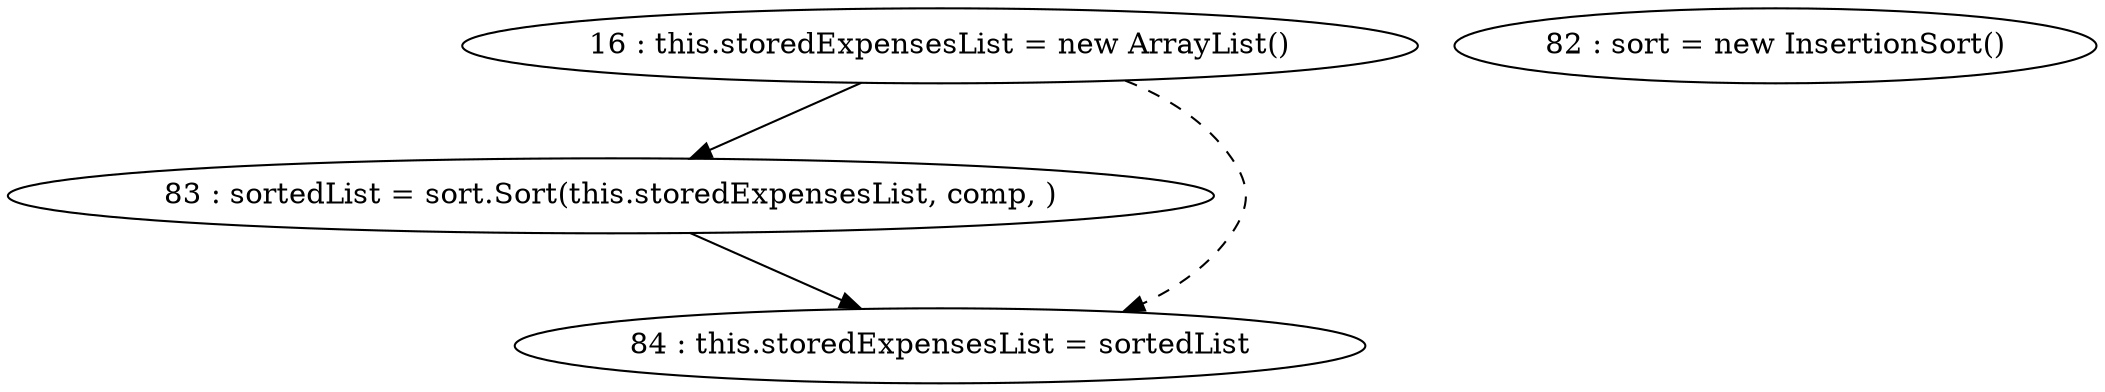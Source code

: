 digraph G {
"16 : this.storedExpensesList = new ArrayList()"
"16 : this.storedExpensesList = new ArrayList()" -> "83 : sortedList = sort.Sort(this.storedExpensesList, comp, )"
"16 : this.storedExpensesList = new ArrayList()" -> "84 : this.storedExpensesList = sortedList" [style=dashed]
"82 : sort = new InsertionSort()"
"83 : sortedList = sort.Sort(this.storedExpensesList, comp, )"
"83 : sortedList = sort.Sort(this.storedExpensesList, comp, )" -> "84 : this.storedExpensesList = sortedList"
"84 : this.storedExpensesList = sortedList"
}